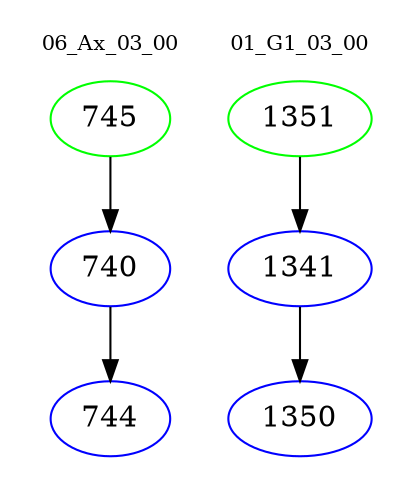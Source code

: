 digraph{
subgraph cluster_0 {
color = white
label = "06_Ax_03_00";
fontsize=10;
T0_745 [label="745", color="green"]
T0_745 -> T0_740 [color="black"]
T0_740 [label="740", color="blue"]
T0_740 -> T0_744 [color="black"]
T0_744 [label="744", color="blue"]
}
subgraph cluster_1 {
color = white
label = "01_G1_03_00";
fontsize=10;
T1_1351 [label="1351", color="green"]
T1_1351 -> T1_1341 [color="black"]
T1_1341 [label="1341", color="blue"]
T1_1341 -> T1_1350 [color="black"]
T1_1350 [label="1350", color="blue"]
}
}
